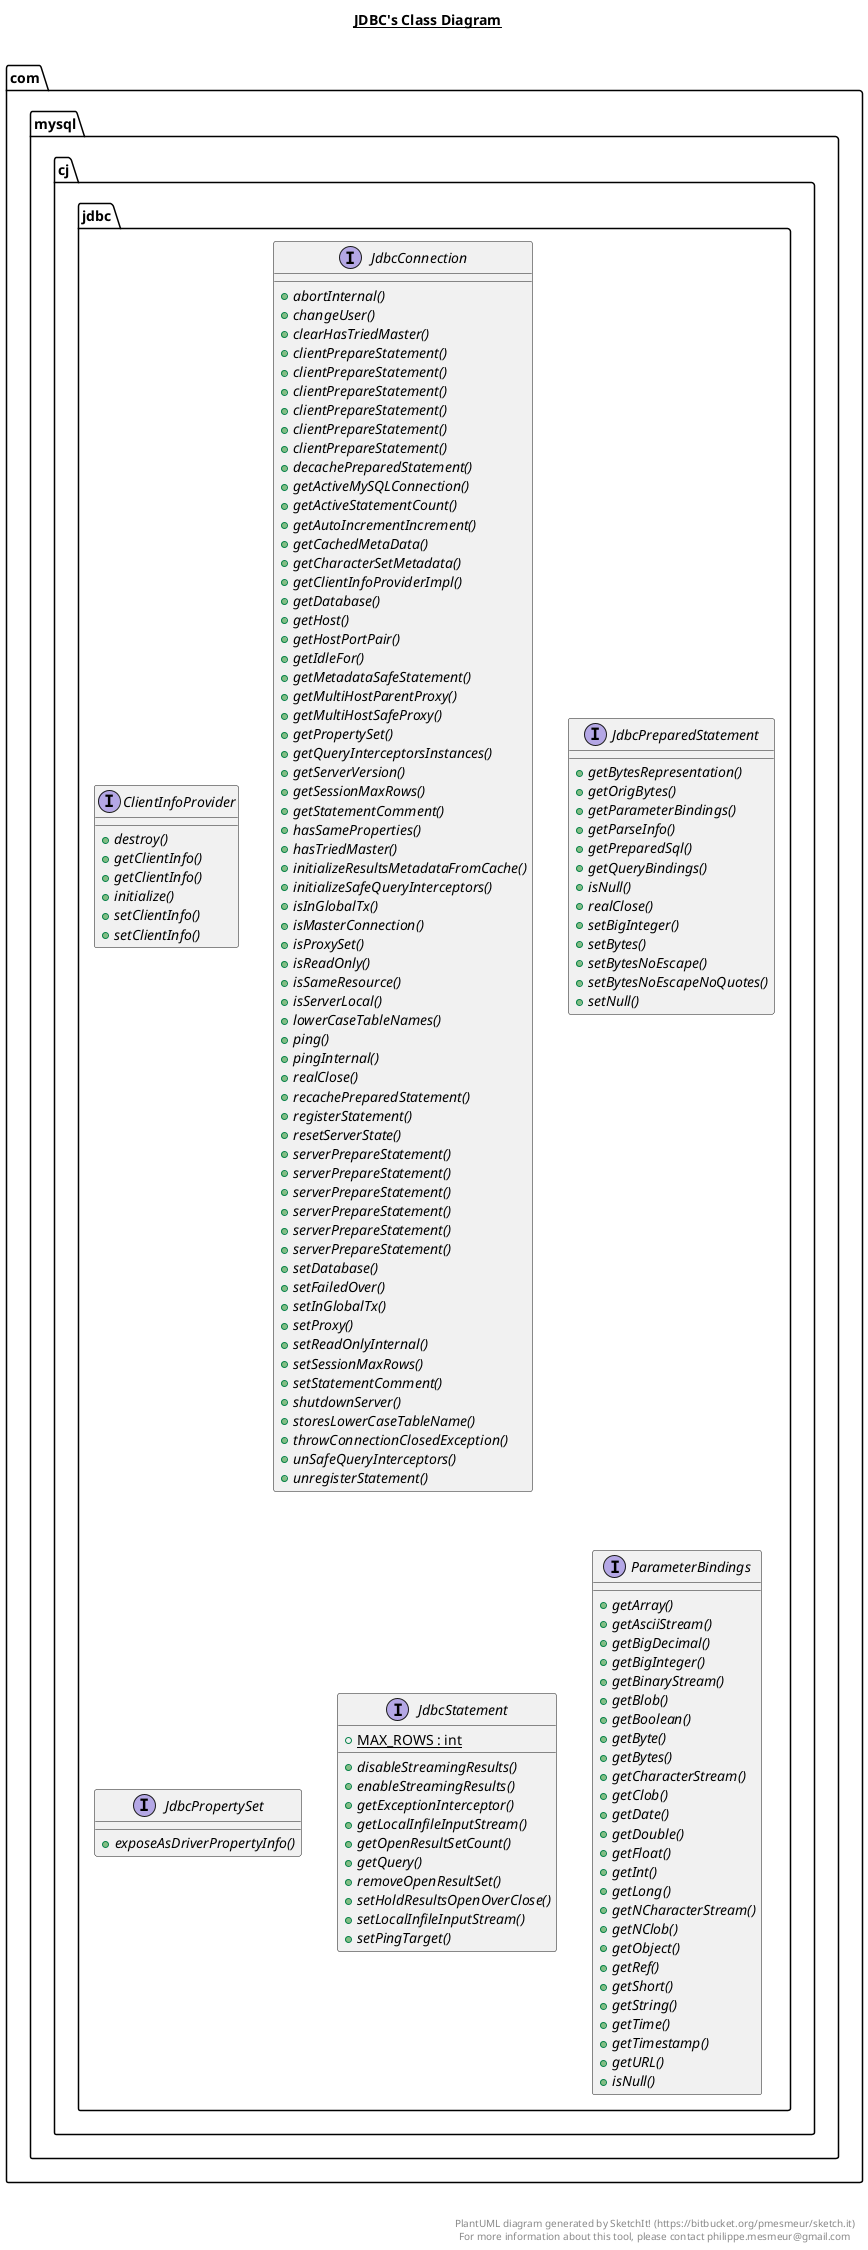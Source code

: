 @startuml

title __JDBC's Class Diagram__\n

  namespace com.mysql.cj {
    namespace jdbc {
      interface com.mysql.cj.jdbc.ClientInfoProvider {
          {abstract} + destroy()
          {abstract} + getClientInfo()
          {abstract} + getClientInfo()
          {abstract} + initialize()
          {abstract} + setClientInfo()
          {abstract} + setClientInfo()
      }
    }
  }
  

  namespace com.mysql.cj {
    namespace jdbc {
      interface com.mysql.cj.jdbc.JdbcConnection {
          {abstract} + abortInternal()
          {abstract} + changeUser()
          {abstract} + clearHasTriedMaster()
          {abstract} + clientPrepareStatement()
          {abstract} + clientPrepareStatement()
          {abstract} + clientPrepareStatement()
          {abstract} + clientPrepareStatement()
          {abstract} + clientPrepareStatement()
          {abstract} + clientPrepareStatement()
          {abstract} + decachePreparedStatement()
          {abstract} + getActiveMySQLConnection()
          {abstract} + getActiveStatementCount()
          {abstract} + getAutoIncrementIncrement()
          {abstract} + getCachedMetaData()
          {abstract} + getCharacterSetMetadata()
          {abstract} + getClientInfoProviderImpl()
          {abstract} + getDatabase()
          {abstract} + getHost()
          {abstract} + getHostPortPair()
          {abstract} + getIdleFor()
          {abstract} + getMetadataSafeStatement()
          {abstract} + getMultiHostParentProxy()
          {abstract} + getMultiHostSafeProxy()
          {abstract} + getPropertySet()
          {abstract} + getQueryInterceptorsInstances()
          {abstract} + getServerVersion()
          {abstract} + getSessionMaxRows()
          {abstract} + getStatementComment()
          {abstract} + hasSameProperties()
          {abstract} + hasTriedMaster()
          {abstract} + initializeResultsMetadataFromCache()
          {abstract} + initializeSafeQueryInterceptors()
          {abstract} + isInGlobalTx()
          {abstract} + isMasterConnection()
          {abstract} + isProxySet()
          {abstract} + isReadOnly()
          {abstract} + isSameResource()
          {abstract} + isServerLocal()
          {abstract} + lowerCaseTableNames()
          {abstract} + ping()
          {abstract} + pingInternal()
          {abstract} + realClose()
          {abstract} + recachePreparedStatement()
          {abstract} + registerStatement()
          {abstract} + resetServerState()
          {abstract} + serverPrepareStatement()
          {abstract} + serverPrepareStatement()
          {abstract} + serverPrepareStatement()
          {abstract} + serverPrepareStatement()
          {abstract} + serverPrepareStatement()
          {abstract} + serverPrepareStatement()
          {abstract} + setDatabase()
          {abstract} + setFailedOver()
          {abstract} + setInGlobalTx()
          {abstract} + setProxy()
          {abstract} + setReadOnlyInternal()
          {abstract} + setSessionMaxRows()
          {abstract} + setStatementComment()
          {abstract} + shutdownServer()
          {abstract} + storesLowerCaseTableName()
          {abstract} + throwConnectionClosedException()
          {abstract} + unSafeQueryInterceptors()
          {abstract} + unregisterStatement()
      }
    }
  }
  

  namespace com.mysql.cj {
    namespace jdbc {
      interface com.mysql.cj.jdbc.JdbcPreparedStatement {
          {abstract} + getBytesRepresentation()
          {abstract} + getOrigBytes()
          {abstract} + getParameterBindings()
          {abstract} + getParseInfo()
          {abstract} + getPreparedSql()
          {abstract} + getQueryBindings()
          {abstract} + isNull()
          {abstract} + realClose()
          {abstract} + setBigInteger()
          {abstract} + setBytes()
          {abstract} + setBytesNoEscape()
          {abstract} + setBytesNoEscapeNoQuotes()
          {abstract} + setNull()
      }
    }
  }
  

  namespace com.mysql.cj {
    namespace jdbc {
      interface com.mysql.cj.jdbc.JdbcPropertySet {
          {abstract} + exposeAsDriverPropertyInfo()
      }
    }
  }
  

  namespace com.mysql.cj {
    namespace jdbc {
      interface com.mysql.cj.jdbc.JdbcStatement {
          {static} + MAX_ROWS : int
          {abstract} + disableStreamingResults()
          {abstract} + enableStreamingResults()
          {abstract} + getExceptionInterceptor()
          {abstract} + getLocalInfileInputStream()
          {abstract} + getOpenResultSetCount()
          {abstract} + getQuery()
          {abstract} + removeOpenResultSet()
          {abstract} + setHoldResultsOpenOverClose()
          {abstract} + setLocalInfileInputStream()
          {abstract} + setPingTarget()
      }
    }
  }
  

  namespace com.mysql.cj {
    namespace jdbc {
      interface com.mysql.cj.jdbc.ParameterBindings {
          {abstract} + getArray()
          {abstract} + getAsciiStream()
          {abstract} + getBigDecimal()
          {abstract} + getBigInteger()
          {abstract} + getBinaryStream()
          {abstract} + getBlob()
          {abstract} + getBoolean()
          {abstract} + getByte()
          {abstract} + getBytes()
          {abstract} + getCharacterStream()
          {abstract} + getClob()
          {abstract} + getDate()
          {abstract} + getDouble()
          {abstract} + getFloat()
          {abstract} + getInt()
          {abstract} + getLong()
          {abstract} + getNCharacterStream()
          {abstract} + getNClob()
          {abstract} + getObject()
          {abstract} + getRef()
          {abstract} + getShort()
          {abstract} + getString()
          {abstract} + getTime()
          {abstract} + getTimestamp()
          {abstract} + getURL()
          {abstract} + isNull()
      }
    }
  }
  



right footer


PlantUML diagram generated by SketchIt! (https://bitbucket.org/pmesmeur/sketch.it)
For more information about this tool, please contact philippe.mesmeur@gmail.com
endfooter

@enduml
